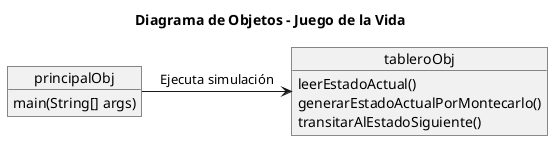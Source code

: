 @startuml

title Diagrama de Objetos - Juego de la Vida

object principalObj {
    main(String[] args)
}

object tableroObj {
    leerEstadoActual()
    generarEstadoActualPorMontecarlo()
    transitarAlEstadoSiguiente()
}

principalObj -> tableroObj : "Ejecuta simulación"

@enduml